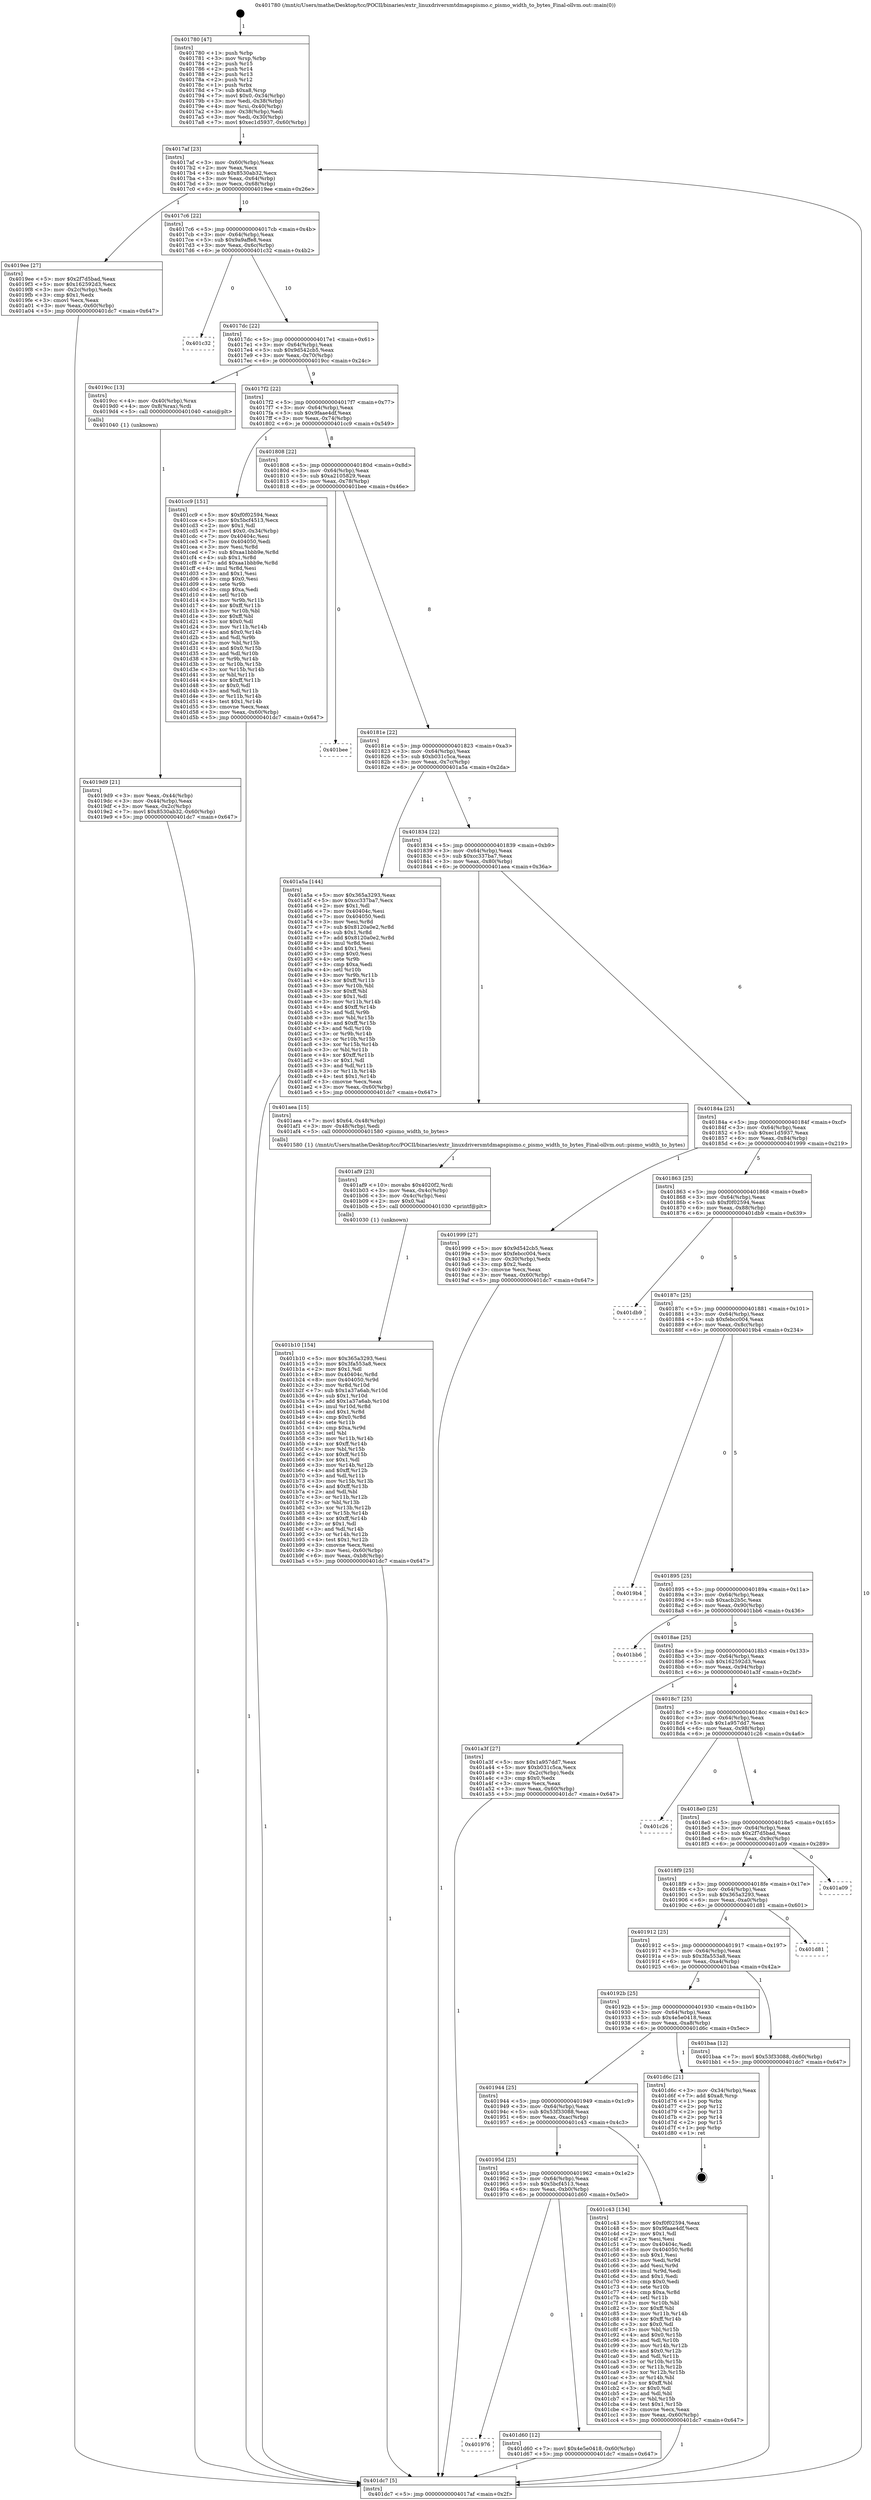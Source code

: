 digraph "0x401780" {
  label = "0x401780 (/mnt/c/Users/mathe/Desktop/tcc/POCII/binaries/extr_linuxdriversmtdmapspismo.c_pismo_width_to_bytes_Final-ollvm.out::main(0))"
  labelloc = "t"
  node[shape=record]

  Entry [label="",width=0.3,height=0.3,shape=circle,fillcolor=black,style=filled]
  "0x4017af" [label="{
     0x4017af [23]\l
     | [instrs]\l
     &nbsp;&nbsp;0x4017af \<+3\>: mov -0x60(%rbp),%eax\l
     &nbsp;&nbsp;0x4017b2 \<+2\>: mov %eax,%ecx\l
     &nbsp;&nbsp;0x4017b4 \<+6\>: sub $0x8530ab32,%ecx\l
     &nbsp;&nbsp;0x4017ba \<+3\>: mov %eax,-0x64(%rbp)\l
     &nbsp;&nbsp;0x4017bd \<+3\>: mov %ecx,-0x68(%rbp)\l
     &nbsp;&nbsp;0x4017c0 \<+6\>: je 00000000004019ee \<main+0x26e\>\l
  }"]
  "0x4019ee" [label="{
     0x4019ee [27]\l
     | [instrs]\l
     &nbsp;&nbsp;0x4019ee \<+5\>: mov $0x2f7d5bad,%eax\l
     &nbsp;&nbsp;0x4019f3 \<+5\>: mov $0x162592d3,%ecx\l
     &nbsp;&nbsp;0x4019f8 \<+3\>: mov -0x2c(%rbp),%edx\l
     &nbsp;&nbsp;0x4019fb \<+3\>: cmp $0x1,%edx\l
     &nbsp;&nbsp;0x4019fe \<+3\>: cmovl %ecx,%eax\l
     &nbsp;&nbsp;0x401a01 \<+3\>: mov %eax,-0x60(%rbp)\l
     &nbsp;&nbsp;0x401a04 \<+5\>: jmp 0000000000401dc7 \<main+0x647\>\l
  }"]
  "0x4017c6" [label="{
     0x4017c6 [22]\l
     | [instrs]\l
     &nbsp;&nbsp;0x4017c6 \<+5\>: jmp 00000000004017cb \<main+0x4b\>\l
     &nbsp;&nbsp;0x4017cb \<+3\>: mov -0x64(%rbp),%eax\l
     &nbsp;&nbsp;0x4017ce \<+5\>: sub $0x9a9affe8,%eax\l
     &nbsp;&nbsp;0x4017d3 \<+3\>: mov %eax,-0x6c(%rbp)\l
     &nbsp;&nbsp;0x4017d6 \<+6\>: je 0000000000401c32 \<main+0x4b2\>\l
  }"]
  Exit [label="",width=0.3,height=0.3,shape=circle,fillcolor=black,style=filled,peripheries=2]
  "0x401c32" [label="{
     0x401c32\l
  }", style=dashed]
  "0x4017dc" [label="{
     0x4017dc [22]\l
     | [instrs]\l
     &nbsp;&nbsp;0x4017dc \<+5\>: jmp 00000000004017e1 \<main+0x61\>\l
     &nbsp;&nbsp;0x4017e1 \<+3\>: mov -0x64(%rbp),%eax\l
     &nbsp;&nbsp;0x4017e4 \<+5\>: sub $0x9d542cb5,%eax\l
     &nbsp;&nbsp;0x4017e9 \<+3\>: mov %eax,-0x70(%rbp)\l
     &nbsp;&nbsp;0x4017ec \<+6\>: je 00000000004019cc \<main+0x24c\>\l
  }"]
  "0x401976" [label="{
     0x401976\l
  }", style=dashed]
  "0x4019cc" [label="{
     0x4019cc [13]\l
     | [instrs]\l
     &nbsp;&nbsp;0x4019cc \<+4\>: mov -0x40(%rbp),%rax\l
     &nbsp;&nbsp;0x4019d0 \<+4\>: mov 0x8(%rax),%rdi\l
     &nbsp;&nbsp;0x4019d4 \<+5\>: call 0000000000401040 \<atoi@plt\>\l
     | [calls]\l
     &nbsp;&nbsp;0x401040 \{1\} (unknown)\l
  }"]
  "0x4017f2" [label="{
     0x4017f2 [22]\l
     | [instrs]\l
     &nbsp;&nbsp;0x4017f2 \<+5\>: jmp 00000000004017f7 \<main+0x77\>\l
     &nbsp;&nbsp;0x4017f7 \<+3\>: mov -0x64(%rbp),%eax\l
     &nbsp;&nbsp;0x4017fa \<+5\>: sub $0x9faae4df,%eax\l
     &nbsp;&nbsp;0x4017ff \<+3\>: mov %eax,-0x74(%rbp)\l
     &nbsp;&nbsp;0x401802 \<+6\>: je 0000000000401cc9 \<main+0x549\>\l
  }"]
  "0x401d60" [label="{
     0x401d60 [12]\l
     | [instrs]\l
     &nbsp;&nbsp;0x401d60 \<+7\>: movl $0x4e5e0418,-0x60(%rbp)\l
     &nbsp;&nbsp;0x401d67 \<+5\>: jmp 0000000000401dc7 \<main+0x647\>\l
  }"]
  "0x401cc9" [label="{
     0x401cc9 [151]\l
     | [instrs]\l
     &nbsp;&nbsp;0x401cc9 \<+5\>: mov $0xf0f02594,%eax\l
     &nbsp;&nbsp;0x401cce \<+5\>: mov $0x5bcf4513,%ecx\l
     &nbsp;&nbsp;0x401cd3 \<+2\>: mov $0x1,%dl\l
     &nbsp;&nbsp;0x401cd5 \<+7\>: movl $0x0,-0x34(%rbp)\l
     &nbsp;&nbsp;0x401cdc \<+7\>: mov 0x40404c,%esi\l
     &nbsp;&nbsp;0x401ce3 \<+7\>: mov 0x404050,%edi\l
     &nbsp;&nbsp;0x401cea \<+3\>: mov %esi,%r8d\l
     &nbsp;&nbsp;0x401ced \<+7\>: sub $0xaa1bbb9e,%r8d\l
     &nbsp;&nbsp;0x401cf4 \<+4\>: sub $0x1,%r8d\l
     &nbsp;&nbsp;0x401cf8 \<+7\>: add $0xaa1bbb9e,%r8d\l
     &nbsp;&nbsp;0x401cff \<+4\>: imul %r8d,%esi\l
     &nbsp;&nbsp;0x401d03 \<+3\>: and $0x1,%esi\l
     &nbsp;&nbsp;0x401d06 \<+3\>: cmp $0x0,%esi\l
     &nbsp;&nbsp;0x401d09 \<+4\>: sete %r9b\l
     &nbsp;&nbsp;0x401d0d \<+3\>: cmp $0xa,%edi\l
     &nbsp;&nbsp;0x401d10 \<+4\>: setl %r10b\l
     &nbsp;&nbsp;0x401d14 \<+3\>: mov %r9b,%r11b\l
     &nbsp;&nbsp;0x401d17 \<+4\>: xor $0xff,%r11b\l
     &nbsp;&nbsp;0x401d1b \<+3\>: mov %r10b,%bl\l
     &nbsp;&nbsp;0x401d1e \<+3\>: xor $0xff,%bl\l
     &nbsp;&nbsp;0x401d21 \<+3\>: xor $0x0,%dl\l
     &nbsp;&nbsp;0x401d24 \<+3\>: mov %r11b,%r14b\l
     &nbsp;&nbsp;0x401d27 \<+4\>: and $0x0,%r14b\l
     &nbsp;&nbsp;0x401d2b \<+3\>: and %dl,%r9b\l
     &nbsp;&nbsp;0x401d2e \<+3\>: mov %bl,%r15b\l
     &nbsp;&nbsp;0x401d31 \<+4\>: and $0x0,%r15b\l
     &nbsp;&nbsp;0x401d35 \<+3\>: and %dl,%r10b\l
     &nbsp;&nbsp;0x401d38 \<+3\>: or %r9b,%r14b\l
     &nbsp;&nbsp;0x401d3b \<+3\>: or %r10b,%r15b\l
     &nbsp;&nbsp;0x401d3e \<+3\>: xor %r15b,%r14b\l
     &nbsp;&nbsp;0x401d41 \<+3\>: or %bl,%r11b\l
     &nbsp;&nbsp;0x401d44 \<+4\>: xor $0xff,%r11b\l
     &nbsp;&nbsp;0x401d48 \<+3\>: or $0x0,%dl\l
     &nbsp;&nbsp;0x401d4b \<+3\>: and %dl,%r11b\l
     &nbsp;&nbsp;0x401d4e \<+3\>: or %r11b,%r14b\l
     &nbsp;&nbsp;0x401d51 \<+4\>: test $0x1,%r14b\l
     &nbsp;&nbsp;0x401d55 \<+3\>: cmovne %ecx,%eax\l
     &nbsp;&nbsp;0x401d58 \<+3\>: mov %eax,-0x60(%rbp)\l
     &nbsp;&nbsp;0x401d5b \<+5\>: jmp 0000000000401dc7 \<main+0x647\>\l
  }"]
  "0x401808" [label="{
     0x401808 [22]\l
     | [instrs]\l
     &nbsp;&nbsp;0x401808 \<+5\>: jmp 000000000040180d \<main+0x8d\>\l
     &nbsp;&nbsp;0x40180d \<+3\>: mov -0x64(%rbp),%eax\l
     &nbsp;&nbsp;0x401810 \<+5\>: sub $0xa2105829,%eax\l
     &nbsp;&nbsp;0x401815 \<+3\>: mov %eax,-0x78(%rbp)\l
     &nbsp;&nbsp;0x401818 \<+6\>: je 0000000000401bee \<main+0x46e\>\l
  }"]
  "0x40195d" [label="{
     0x40195d [25]\l
     | [instrs]\l
     &nbsp;&nbsp;0x40195d \<+5\>: jmp 0000000000401962 \<main+0x1e2\>\l
     &nbsp;&nbsp;0x401962 \<+3\>: mov -0x64(%rbp),%eax\l
     &nbsp;&nbsp;0x401965 \<+5\>: sub $0x5bcf4513,%eax\l
     &nbsp;&nbsp;0x40196a \<+6\>: mov %eax,-0xb0(%rbp)\l
     &nbsp;&nbsp;0x401970 \<+6\>: je 0000000000401d60 \<main+0x5e0\>\l
  }"]
  "0x401bee" [label="{
     0x401bee\l
  }", style=dashed]
  "0x40181e" [label="{
     0x40181e [22]\l
     | [instrs]\l
     &nbsp;&nbsp;0x40181e \<+5\>: jmp 0000000000401823 \<main+0xa3\>\l
     &nbsp;&nbsp;0x401823 \<+3\>: mov -0x64(%rbp),%eax\l
     &nbsp;&nbsp;0x401826 \<+5\>: sub $0xb031c5ca,%eax\l
     &nbsp;&nbsp;0x40182b \<+3\>: mov %eax,-0x7c(%rbp)\l
     &nbsp;&nbsp;0x40182e \<+6\>: je 0000000000401a5a \<main+0x2da\>\l
  }"]
  "0x401c43" [label="{
     0x401c43 [134]\l
     | [instrs]\l
     &nbsp;&nbsp;0x401c43 \<+5\>: mov $0xf0f02594,%eax\l
     &nbsp;&nbsp;0x401c48 \<+5\>: mov $0x9faae4df,%ecx\l
     &nbsp;&nbsp;0x401c4d \<+2\>: mov $0x1,%dl\l
     &nbsp;&nbsp;0x401c4f \<+2\>: xor %esi,%esi\l
     &nbsp;&nbsp;0x401c51 \<+7\>: mov 0x40404c,%edi\l
     &nbsp;&nbsp;0x401c58 \<+8\>: mov 0x404050,%r8d\l
     &nbsp;&nbsp;0x401c60 \<+3\>: sub $0x1,%esi\l
     &nbsp;&nbsp;0x401c63 \<+3\>: mov %edi,%r9d\l
     &nbsp;&nbsp;0x401c66 \<+3\>: add %esi,%r9d\l
     &nbsp;&nbsp;0x401c69 \<+4\>: imul %r9d,%edi\l
     &nbsp;&nbsp;0x401c6d \<+3\>: and $0x1,%edi\l
     &nbsp;&nbsp;0x401c70 \<+3\>: cmp $0x0,%edi\l
     &nbsp;&nbsp;0x401c73 \<+4\>: sete %r10b\l
     &nbsp;&nbsp;0x401c77 \<+4\>: cmp $0xa,%r8d\l
     &nbsp;&nbsp;0x401c7b \<+4\>: setl %r11b\l
     &nbsp;&nbsp;0x401c7f \<+3\>: mov %r10b,%bl\l
     &nbsp;&nbsp;0x401c82 \<+3\>: xor $0xff,%bl\l
     &nbsp;&nbsp;0x401c85 \<+3\>: mov %r11b,%r14b\l
     &nbsp;&nbsp;0x401c88 \<+4\>: xor $0xff,%r14b\l
     &nbsp;&nbsp;0x401c8c \<+3\>: xor $0x0,%dl\l
     &nbsp;&nbsp;0x401c8f \<+3\>: mov %bl,%r15b\l
     &nbsp;&nbsp;0x401c92 \<+4\>: and $0x0,%r15b\l
     &nbsp;&nbsp;0x401c96 \<+3\>: and %dl,%r10b\l
     &nbsp;&nbsp;0x401c99 \<+3\>: mov %r14b,%r12b\l
     &nbsp;&nbsp;0x401c9c \<+4\>: and $0x0,%r12b\l
     &nbsp;&nbsp;0x401ca0 \<+3\>: and %dl,%r11b\l
     &nbsp;&nbsp;0x401ca3 \<+3\>: or %r10b,%r15b\l
     &nbsp;&nbsp;0x401ca6 \<+3\>: or %r11b,%r12b\l
     &nbsp;&nbsp;0x401ca9 \<+3\>: xor %r12b,%r15b\l
     &nbsp;&nbsp;0x401cac \<+3\>: or %r14b,%bl\l
     &nbsp;&nbsp;0x401caf \<+3\>: xor $0xff,%bl\l
     &nbsp;&nbsp;0x401cb2 \<+3\>: or $0x0,%dl\l
     &nbsp;&nbsp;0x401cb5 \<+2\>: and %dl,%bl\l
     &nbsp;&nbsp;0x401cb7 \<+3\>: or %bl,%r15b\l
     &nbsp;&nbsp;0x401cba \<+4\>: test $0x1,%r15b\l
     &nbsp;&nbsp;0x401cbe \<+3\>: cmovne %ecx,%eax\l
     &nbsp;&nbsp;0x401cc1 \<+3\>: mov %eax,-0x60(%rbp)\l
     &nbsp;&nbsp;0x401cc4 \<+5\>: jmp 0000000000401dc7 \<main+0x647\>\l
  }"]
  "0x401a5a" [label="{
     0x401a5a [144]\l
     | [instrs]\l
     &nbsp;&nbsp;0x401a5a \<+5\>: mov $0x365a3293,%eax\l
     &nbsp;&nbsp;0x401a5f \<+5\>: mov $0xcc337ba7,%ecx\l
     &nbsp;&nbsp;0x401a64 \<+2\>: mov $0x1,%dl\l
     &nbsp;&nbsp;0x401a66 \<+7\>: mov 0x40404c,%esi\l
     &nbsp;&nbsp;0x401a6d \<+7\>: mov 0x404050,%edi\l
     &nbsp;&nbsp;0x401a74 \<+3\>: mov %esi,%r8d\l
     &nbsp;&nbsp;0x401a77 \<+7\>: sub $0x8120a0e2,%r8d\l
     &nbsp;&nbsp;0x401a7e \<+4\>: sub $0x1,%r8d\l
     &nbsp;&nbsp;0x401a82 \<+7\>: add $0x8120a0e2,%r8d\l
     &nbsp;&nbsp;0x401a89 \<+4\>: imul %r8d,%esi\l
     &nbsp;&nbsp;0x401a8d \<+3\>: and $0x1,%esi\l
     &nbsp;&nbsp;0x401a90 \<+3\>: cmp $0x0,%esi\l
     &nbsp;&nbsp;0x401a93 \<+4\>: sete %r9b\l
     &nbsp;&nbsp;0x401a97 \<+3\>: cmp $0xa,%edi\l
     &nbsp;&nbsp;0x401a9a \<+4\>: setl %r10b\l
     &nbsp;&nbsp;0x401a9e \<+3\>: mov %r9b,%r11b\l
     &nbsp;&nbsp;0x401aa1 \<+4\>: xor $0xff,%r11b\l
     &nbsp;&nbsp;0x401aa5 \<+3\>: mov %r10b,%bl\l
     &nbsp;&nbsp;0x401aa8 \<+3\>: xor $0xff,%bl\l
     &nbsp;&nbsp;0x401aab \<+3\>: xor $0x1,%dl\l
     &nbsp;&nbsp;0x401aae \<+3\>: mov %r11b,%r14b\l
     &nbsp;&nbsp;0x401ab1 \<+4\>: and $0xff,%r14b\l
     &nbsp;&nbsp;0x401ab5 \<+3\>: and %dl,%r9b\l
     &nbsp;&nbsp;0x401ab8 \<+3\>: mov %bl,%r15b\l
     &nbsp;&nbsp;0x401abb \<+4\>: and $0xff,%r15b\l
     &nbsp;&nbsp;0x401abf \<+3\>: and %dl,%r10b\l
     &nbsp;&nbsp;0x401ac2 \<+3\>: or %r9b,%r14b\l
     &nbsp;&nbsp;0x401ac5 \<+3\>: or %r10b,%r15b\l
     &nbsp;&nbsp;0x401ac8 \<+3\>: xor %r15b,%r14b\l
     &nbsp;&nbsp;0x401acb \<+3\>: or %bl,%r11b\l
     &nbsp;&nbsp;0x401ace \<+4\>: xor $0xff,%r11b\l
     &nbsp;&nbsp;0x401ad2 \<+3\>: or $0x1,%dl\l
     &nbsp;&nbsp;0x401ad5 \<+3\>: and %dl,%r11b\l
     &nbsp;&nbsp;0x401ad8 \<+3\>: or %r11b,%r14b\l
     &nbsp;&nbsp;0x401adb \<+4\>: test $0x1,%r14b\l
     &nbsp;&nbsp;0x401adf \<+3\>: cmovne %ecx,%eax\l
     &nbsp;&nbsp;0x401ae2 \<+3\>: mov %eax,-0x60(%rbp)\l
     &nbsp;&nbsp;0x401ae5 \<+5\>: jmp 0000000000401dc7 \<main+0x647\>\l
  }"]
  "0x401834" [label="{
     0x401834 [22]\l
     | [instrs]\l
     &nbsp;&nbsp;0x401834 \<+5\>: jmp 0000000000401839 \<main+0xb9\>\l
     &nbsp;&nbsp;0x401839 \<+3\>: mov -0x64(%rbp),%eax\l
     &nbsp;&nbsp;0x40183c \<+5\>: sub $0xcc337ba7,%eax\l
     &nbsp;&nbsp;0x401841 \<+3\>: mov %eax,-0x80(%rbp)\l
     &nbsp;&nbsp;0x401844 \<+6\>: je 0000000000401aea \<main+0x36a\>\l
  }"]
  "0x401944" [label="{
     0x401944 [25]\l
     | [instrs]\l
     &nbsp;&nbsp;0x401944 \<+5\>: jmp 0000000000401949 \<main+0x1c9\>\l
     &nbsp;&nbsp;0x401949 \<+3\>: mov -0x64(%rbp),%eax\l
     &nbsp;&nbsp;0x40194c \<+5\>: sub $0x53f33088,%eax\l
     &nbsp;&nbsp;0x401951 \<+6\>: mov %eax,-0xac(%rbp)\l
     &nbsp;&nbsp;0x401957 \<+6\>: je 0000000000401c43 \<main+0x4c3\>\l
  }"]
  "0x401aea" [label="{
     0x401aea [15]\l
     | [instrs]\l
     &nbsp;&nbsp;0x401aea \<+7\>: movl $0x64,-0x48(%rbp)\l
     &nbsp;&nbsp;0x401af1 \<+3\>: mov -0x48(%rbp),%edi\l
     &nbsp;&nbsp;0x401af4 \<+5\>: call 0000000000401580 \<pismo_width_to_bytes\>\l
     | [calls]\l
     &nbsp;&nbsp;0x401580 \{1\} (/mnt/c/Users/mathe/Desktop/tcc/POCII/binaries/extr_linuxdriversmtdmapspismo.c_pismo_width_to_bytes_Final-ollvm.out::pismo_width_to_bytes)\l
  }"]
  "0x40184a" [label="{
     0x40184a [25]\l
     | [instrs]\l
     &nbsp;&nbsp;0x40184a \<+5\>: jmp 000000000040184f \<main+0xcf\>\l
     &nbsp;&nbsp;0x40184f \<+3\>: mov -0x64(%rbp),%eax\l
     &nbsp;&nbsp;0x401852 \<+5\>: sub $0xec1d5937,%eax\l
     &nbsp;&nbsp;0x401857 \<+6\>: mov %eax,-0x84(%rbp)\l
     &nbsp;&nbsp;0x40185d \<+6\>: je 0000000000401999 \<main+0x219\>\l
  }"]
  "0x401d6c" [label="{
     0x401d6c [21]\l
     | [instrs]\l
     &nbsp;&nbsp;0x401d6c \<+3\>: mov -0x34(%rbp),%eax\l
     &nbsp;&nbsp;0x401d6f \<+7\>: add $0xa8,%rsp\l
     &nbsp;&nbsp;0x401d76 \<+1\>: pop %rbx\l
     &nbsp;&nbsp;0x401d77 \<+2\>: pop %r12\l
     &nbsp;&nbsp;0x401d79 \<+2\>: pop %r13\l
     &nbsp;&nbsp;0x401d7b \<+2\>: pop %r14\l
     &nbsp;&nbsp;0x401d7d \<+2\>: pop %r15\l
     &nbsp;&nbsp;0x401d7f \<+1\>: pop %rbp\l
     &nbsp;&nbsp;0x401d80 \<+1\>: ret\l
  }"]
  "0x401999" [label="{
     0x401999 [27]\l
     | [instrs]\l
     &nbsp;&nbsp;0x401999 \<+5\>: mov $0x9d542cb5,%eax\l
     &nbsp;&nbsp;0x40199e \<+5\>: mov $0xfebcc004,%ecx\l
     &nbsp;&nbsp;0x4019a3 \<+3\>: mov -0x30(%rbp),%edx\l
     &nbsp;&nbsp;0x4019a6 \<+3\>: cmp $0x2,%edx\l
     &nbsp;&nbsp;0x4019a9 \<+3\>: cmovne %ecx,%eax\l
     &nbsp;&nbsp;0x4019ac \<+3\>: mov %eax,-0x60(%rbp)\l
     &nbsp;&nbsp;0x4019af \<+5\>: jmp 0000000000401dc7 \<main+0x647\>\l
  }"]
  "0x401863" [label="{
     0x401863 [25]\l
     | [instrs]\l
     &nbsp;&nbsp;0x401863 \<+5\>: jmp 0000000000401868 \<main+0xe8\>\l
     &nbsp;&nbsp;0x401868 \<+3\>: mov -0x64(%rbp),%eax\l
     &nbsp;&nbsp;0x40186b \<+5\>: sub $0xf0f02594,%eax\l
     &nbsp;&nbsp;0x401870 \<+6\>: mov %eax,-0x88(%rbp)\l
     &nbsp;&nbsp;0x401876 \<+6\>: je 0000000000401db9 \<main+0x639\>\l
  }"]
  "0x401dc7" [label="{
     0x401dc7 [5]\l
     | [instrs]\l
     &nbsp;&nbsp;0x401dc7 \<+5\>: jmp 00000000004017af \<main+0x2f\>\l
  }"]
  "0x401780" [label="{
     0x401780 [47]\l
     | [instrs]\l
     &nbsp;&nbsp;0x401780 \<+1\>: push %rbp\l
     &nbsp;&nbsp;0x401781 \<+3\>: mov %rsp,%rbp\l
     &nbsp;&nbsp;0x401784 \<+2\>: push %r15\l
     &nbsp;&nbsp;0x401786 \<+2\>: push %r14\l
     &nbsp;&nbsp;0x401788 \<+2\>: push %r13\l
     &nbsp;&nbsp;0x40178a \<+2\>: push %r12\l
     &nbsp;&nbsp;0x40178c \<+1\>: push %rbx\l
     &nbsp;&nbsp;0x40178d \<+7\>: sub $0xa8,%rsp\l
     &nbsp;&nbsp;0x401794 \<+7\>: movl $0x0,-0x34(%rbp)\l
     &nbsp;&nbsp;0x40179b \<+3\>: mov %edi,-0x38(%rbp)\l
     &nbsp;&nbsp;0x40179e \<+4\>: mov %rsi,-0x40(%rbp)\l
     &nbsp;&nbsp;0x4017a2 \<+3\>: mov -0x38(%rbp),%edi\l
     &nbsp;&nbsp;0x4017a5 \<+3\>: mov %edi,-0x30(%rbp)\l
     &nbsp;&nbsp;0x4017a8 \<+7\>: movl $0xec1d5937,-0x60(%rbp)\l
  }"]
  "0x4019d9" [label="{
     0x4019d9 [21]\l
     | [instrs]\l
     &nbsp;&nbsp;0x4019d9 \<+3\>: mov %eax,-0x44(%rbp)\l
     &nbsp;&nbsp;0x4019dc \<+3\>: mov -0x44(%rbp),%eax\l
     &nbsp;&nbsp;0x4019df \<+3\>: mov %eax,-0x2c(%rbp)\l
     &nbsp;&nbsp;0x4019e2 \<+7\>: movl $0x8530ab32,-0x60(%rbp)\l
     &nbsp;&nbsp;0x4019e9 \<+5\>: jmp 0000000000401dc7 \<main+0x647\>\l
  }"]
  "0x40192b" [label="{
     0x40192b [25]\l
     | [instrs]\l
     &nbsp;&nbsp;0x40192b \<+5\>: jmp 0000000000401930 \<main+0x1b0\>\l
     &nbsp;&nbsp;0x401930 \<+3\>: mov -0x64(%rbp),%eax\l
     &nbsp;&nbsp;0x401933 \<+5\>: sub $0x4e5e0418,%eax\l
     &nbsp;&nbsp;0x401938 \<+6\>: mov %eax,-0xa8(%rbp)\l
     &nbsp;&nbsp;0x40193e \<+6\>: je 0000000000401d6c \<main+0x5ec\>\l
  }"]
  "0x401db9" [label="{
     0x401db9\l
  }", style=dashed]
  "0x40187c" [label="{
     0x40187c [25]\l
     | [instrs]\l
     &nbsp;&nbsp;0x40187c \<+5\>: jmp 0000000000401881 \<main+0x101\>\l
     &nbsp;&nbsp;0x401881 \<+3\>: mov -0x64(%rbp),%eax\l
     &nbsp;&nbsp;0x401884 \<+5\>: sub $0xfebcc004,%eax\l
     &nbsp;&nbsp;0x401889 \<+6\>: mov %eax,-0x8c(%rbp)\l
     &nbsp;&nbsp;0x40188f \<+6\>: je 00000000004019b4 \<main+0x234\>\l
  }"]
  "0x401baa" [label="{
     0x401baa [12]\l
     | [instrs]\l
     &nbsp;&nbsp;0x401baa \<+7\>: movl $0x53f33088,-0x60(%rbp)\l
     &nbsp;&nbsp;0x401bb1 \<+5\>: jmp 0000000000401dc7 \<main+0x647\>\l
  }"]
  "0x4019b4" [label="{
     0x4019b4\l
  }", style=dashed]
  "0x401895" [label="{
     0x401895 [25]\l
     | [instrs]\l
     &nbsp;&nbsp;0x401895 \<+5\>: jmp 000000000040189a \<main+0x11a\>\l
     &nbsp;&nbsp;0x40189a \<+3\>: mov -0x64(%rbp),%eax\l
     &nbsp;&nbsp;0x40189d \<+5\>: sub $0xacb2b5c,%eax\l
     &nbsp;&nbsp;0x4018a2 \<+6\>: mov %eax,-0x90(%rbp)\l
     &nbsp;&nbsp;0x4018a8 \<+6\>: je 0000000000401bb6 \<main+0x436\>\l
  }"]
  "0x401912" [label="{
     0x401912 [25]\l
     | [instrs]\l
     &nbsp;&nbsp;0x401912 \<+5\>: jmp 0000000000401917 \<main+0x197\>\l
     &nbsp;&nbsp;0x401917 \<+3\>: mov -0x64(%rbp),%eax\l
     &nbsp;&nbsp;0x40191a \<+5\>: sub $0x3fa553a8,%eax\l
     &nbsp;&nbsp;0x40191f \<+6\>: mov %eax,-0xa4(%rbp)\l
     &nbsp;&nbsp;0x401925 \<+6\>: je 0000000000401baa \<main+0x42a\>\l
  }"]
  "0x401bb6" [label="{
     0x401bb6\l
  }", style=dashed]
  "0x4018ae" [label="{
     0x4018ae [25]\l
     | [instrs]\l
     &nbsp;&nbsp;0x4018ae \<+5\>: jmp 00000000004018b3 \<main+0x133\>\l
     &nbsp;&nbsp;0x4018b3 \<+3\>: mov -0x64(%rbp),%eax\l
     &nbsp;&nbsp;0x4018b6 \<+5\>: sub $0x162592d3,%eax\l
     &nbsp;&nbsp;0x4018bb \<+6\>: mov %eax,-0x94(%rbp)\l
     &nbsp;&nbsp;0x4018c1 \<+6\>: je 0000000000401a3f \<main+0x2bf\>\l
  }"]
  "0x401d81" [label="{
     0x401d81\l
  }", style=dashed]
  "0x401a3f" [label="{
     0x401a3f [27]\l
     | [instrs]\l
     &nbsp;&nbsp;0x401a3f \<+5\>: mov $0x1a957dd7,%eax\l
     &nbsp;&nbsp;0x401a44 \<+5\>: mov $0xb031c5ca,%ecx\l
     &nbsp;&nbsp;0x401a49 \<+3\>: mov -0x2c(%rbp),%edx\l
     &nbsp;&nbsp;0x401a4c \<+3\>: cmp $0x0,%edx\l
     &nbsp;&nbsp;0x401a4f \<+3\>: cmove %ecx,%eax\l
     &nbsp;&nbsp;0x401a52 \<+3\>: mov %eax,-0x60(%rbp)\l
     &nbsp;&nbsp;0x401a55 \<+5\>: jmp 0000000000401dc7 \<main+0x647\>\l
  }"]
  "0x4018c7" [label="{
     0x4018c7 [25]\l
     | [instrs]\l
     &nbsp;&nbsp;0x4018c7 \<+5\>: jmp 00000000004018cc \<main+0x14c\>\l
     &nbsp;&nbsp;0x4018cc \<+3\>: mov -0x64(%rbp),%eax\l
     &nbsp;&nbsp;0x4018cf \<+5\>: sub $0x1a957dd7,%eax\l
     &nbsp;&nbsp;0x4018d4 \<+6\>: mov %eax,-0x98(%rbp)\l
     &nbsp;&nbsp;0x4018da \<+6\>: je 0000000000401c26 \<main+0x4a6\>\l
  }"]
  "0x401af9" [label="{
     0x401af9 [23]\l
     | [instrs]\l
     &nbsp;&nbsp;0x401af9 \<+10\>: movabs $0x4020f2,%rdi\l
     &nbsp;&nbsp;0x401b03 \<+3\>: mov %eax,-0x4c(%rbp)\l
     &nbsp;&nbsp;0x401b06 \<+3\>: mov -0x4c(%rbp),%esi\l
     &nbsp;&nbsp;0x401b09 \<+2\>: mov $0x0,%al\l
     &nbsp;&nbsp;0x401b0b \<+5\>: call 0000000000401030 \<printf@plt\>\l
     | [calls]\l
     &nbsp;&nbsp;0x401030 \{1\} (unknown)\l
  }"]
  "0x401b10" [label="{
     0x401b10 [154]\l
     | [instrs]\l
     &nbsp;&nbsp;0x401b10 \<+5\>: mov $0x365a3293,%esi\l
     &nbsp;&nbsp;0x401b15 \<+5\>: mov $0x3fa553a8,%ecx\l
     &nbsp;&nbsp;0x401b1a \<+2\>: mov $0x1,%dl\l
     &nbsp;&nbsp;0x401b1c \<+8\>: mov 0x40404c,%r8d\l
     &nbsp;&nbsp;0x401b24 \<+8\>: mov 0x404050,%r9d\l
     &nbsp;&nbsp;0x401b2c \<+3\>: mov %r8d,%r10d\l
     &nbsp;&nbsp;0x401b2f \<+7\>: sub $0x1a37a6ab,%r10d\l
     &nbsp;&nbsp;0x401b36 \<+4\>: sub $0x1,%r10d\l
     &nbsp;&nbsp;0x401b3a \<+7\>: add $0x1a37a6ab,%r10d\l
     &nbsp;&nbsp;0x401b41 \<+4\>: imul %r10d,%r8d\l
     &nbsp;&nbsp;0x401b45 \<+4\>: and $0x1,%r8d\l
     &nbsp;&nbsp;0x401b49 \<+4\>: cmp $0x0,%r8d\l
     &nbsp;&nbsp;0x401b4d \<+4\>: sete %r11b\l
     &nbsp;&nbsp;0x401b51 \<+4\>: cmp $0xa,%r9d\l
     &nbsp;&nbsp;0x401b55 \<+3\>: setl %bl\l
     &nbsp;&nbsp;0x401b58 \<+3\>: mov %r11b,%r14b\l
     &nbsp;&nbsp;0x401b5b \<+4\>: xor $0xff,%r14b\l
     &nbsp;&nbsp;0x401b5f \<+3\>: mov %bl,%r15b\l
     &nbsp;&nbsp;0x401b62 \<+4\>: xor $0xff,%r15b\l
     &nbsp;&nbsp;0x401b66 \<+3\>: xor $0x1,%dl\l
     &nbsp;&nbsp;0x401b69 \<+3\>: mov %r14b,%r12b\l
     &nbsp;&nbsp;0x401b6c \<+4\>: and $0xff,%r12b\l
     &nbsp;&nbsp;0x401b70 \<+3\>: and %dl,%r11b\l
     &nbsp;&nbsp;0x401b73 \<+3\>: mov %r15b,%r13b\l
     &nbsp;&nbsp;0x401b76 \<+4\>: and $0xff,%r13b\l
     &nbsp;&nbsp;0x401b7a \<+2\>: and %dl,%bl\l
     &nbsp;&nbsp;0x401b7c \<+3\>: or %r11b,%r12b\l
     &nbsp;&nbsp;0x401b7f \<+3\>: or %bl,%r13b\l
     &nbsp;&nbsp;0x401b82 \<+3\>: xor %r13b,%r12b\l
     &nbsp;&nbsp;0x401b85 \<+3\>: or %r15b,%r14b\l
     &nbsp;&nbsp;0x401b88 \<+4\>: xor $0xff,%r14b\l
     &nbsp;&nbsp;0x401b8c \<+3\>: or $0x1,%dl\l
     &nbsp;&nbsp;0x401b8f \<+3\>: and %dl,%r14b\l
     &nbsp;&nbsp;0x401b92 \<+3\>: or %r14b,%r12b\l
     &nbsp;&nbsp;0x401b95 \<+4\>: test $0x1,%r12b\l
     &nbsp;&nbsp;0x401b99 \<+3\>: cmovne %ecx,%esi\l
     &nbsp;&nbsp;0x401b9c \<+3\>: mov %esi,-0x60(%rbp)\l
     &nbsp;&nbsp;0x401b9f \<+6\>: mov %eax,-0xb8(%rbp)\l
     &nbsp;&nbsp;0x401ba5 \<+5\>: jmp 0000000000401dc7 \<main+0x647\>\l
  }"]
  "0x4018f9" [label="{
     0x4018f9 [25]\l
     | [instrs]\l
     &nbsp;&nbsp;0x4018f9 \<+5\>: jmp 00000000004018fe \<main+0x17e\>\l
     &nbsp;&nbsp;0x4018fe \<+3\>: mov -0x64(%rbp),%eax\l
     &nbsp;&nbsp;0x401901 \<+5\>: sub $0x365a3293,%eax\l
     &nbsp;&nbsp;0x401906 \<+6\>: mov %eax,-0xa0(%rbp)\l
     &nbsp;&nbsp;0x40190c \<+6\>: je 0000000000401d81 \<main+0x601\>\l
  }"]
  "0x401c26" [label="{
     0x401c26\l
  }", style=dashed]
  "0x4018e0" [label="{
     0x4018e0 [25]\l
     | [instrs]\l
     &nbsp;&nbsp;0x4018e0 \<+5\>: jmp 00000000004018e5 \<main+0x165\>\l
     &nbsp;&nbsp;0x4018e5 \<+3\>: mov -0x64(%rbp),%eax\l
     &nbsp;&nbsp;0x4018e8 \<+5\>: sub $0x2f7d5bad,%eax\l
     &nbsp;&nbsp;0x4018ed \<+6\>: mov %eax,-0x9c(%rbp)\l
     &nbsp;&nbsp;0x4018f3 \<+6\>: je 0000000000401a09 \<main+0x289\>\l
  }"]
  "0x401a09" [label="{
     0x401a09\l
  }", style=dashed]
  Entry -> "0x401780" [label=" 1"]
  "0x4017af" -> "0x4019ee" [label=" 1"]
  "0x4017af" -> "0x4017c6" [label=" 10"]
  "0x401d6c" -> Exit [label=" 1"]
  "0x4017c6" -> "0x401c32" [label=" 0"]
  "0x4017c6" -> "0x4017dc" [label=" 10"]
  "0x401d60" -> "0x401dc7" [label=" 1"]
  "0x4017dc" -> "0x4019cc" [label=" 1"]
  "0x4017dc" -> "0x4017f2" [label=" 9"]
  "0x40195d" -> "0x401976" [label=" 0"]
  "0x4017f2" -> "0x401cc9" [label=" 1"]
  "0x4017f2" -> "0x401808" [label=" 8"]
  "0x40195d" -> "0x401d60" [label=" 1"]
  "0x401808" -> "0x401bee" [label=" 0"]
  "0x401808" -> "0x40181e" [label=" 8"]
  "0x401cc9" -> "0x401dc7" [label=" 1"]
  "0x40181e" -> "0x401a5a" [label=" 1"]
  "0x40181e" -> "0x401834" [label=" 7"]
  "0x401c43" -> "0x401dc7" [label=" 1"]
  "0x401834" -> "0x401aea" [label=" 1"]
  "0x401834" -> "0x40184a" [label=" 6"]
  "0x401944" -> "0x401c43" [label=" 1"]
  "0x40184a" -> "0x401999" [label=" 1"]
  "0x40184a" -> "0x401863" [label=" 5"]
  "0x401999" -> "0x401dc7" [label=" 1"]
  "0x401780" -> "0x4017af" [label=" 1"]
  "0x401dc7" -> "0x4017af" [label=" 10"]
  "0x4019cc" -> "0x4019d9" [label=" 1"]
  "0x4019d9" -> "0x401dc7" [label=" 1"]
  "0x4019ee" -> "0x401dc7" [label=" 1"]
  "0x401944" -> "0x40195d" [label=" 1"]
  "0x401863" -> "0x401db9" [label=" 0"]
  "0x401863" -> "0x40187c" [label=" 5"]
  "0x40192b" -> "0x401d6c" [label=" 1"]
  "0x40187c" -> "0x4019b4" [label=" 0"]
  "0x40187c" -> "0x401895" [label=" 5"]
  "0x40192b" -> "0x401944" [label=" 2"]
  "0x401895" -> "0x401bb6" [label=" 0"]
  "0x401895" -> "0x4018ae" [label=" 5"]
  "0x401912" -> "0x40192b" [label=" 3"]
  "0x4018ae" -> "0x401a3f" [label=" 1"]
  "0x4018ae" -> "0x4018c7" [label=" 4"]
  "0x401a3f" -> "0x401dc7" [label=" 1"]
  "0x401a5a" -> "0x401dc7" [label=" 1"]
  "0x401aea" -> "0x401af9" [label=" 1"]
  "0x401af9" -> "0x401b10" [label=" 1"]
  "0x401b10" -> "0x401dc7" [label=" 1"]
  "0x401912" -> "0x401baa" [label=" 1"]
  "0x4018c7" -> "0x401c26" [label=" 0"]
  "0x4018c7" -> "0x4018e0" [label=" 4"]
  "0x4018f9" -> "0x401912" [label=" 4"]
  "0x4018e0" -> "0x401a09" [label=" 0"]
  "0x4018e0" -> "0x4018f9" [label=" 4"]
  "0x401baa" -> "0x401dc7" [label=" 1"]
  "0x4018f9" -> "0x401d81" [label=" 0"]
}
